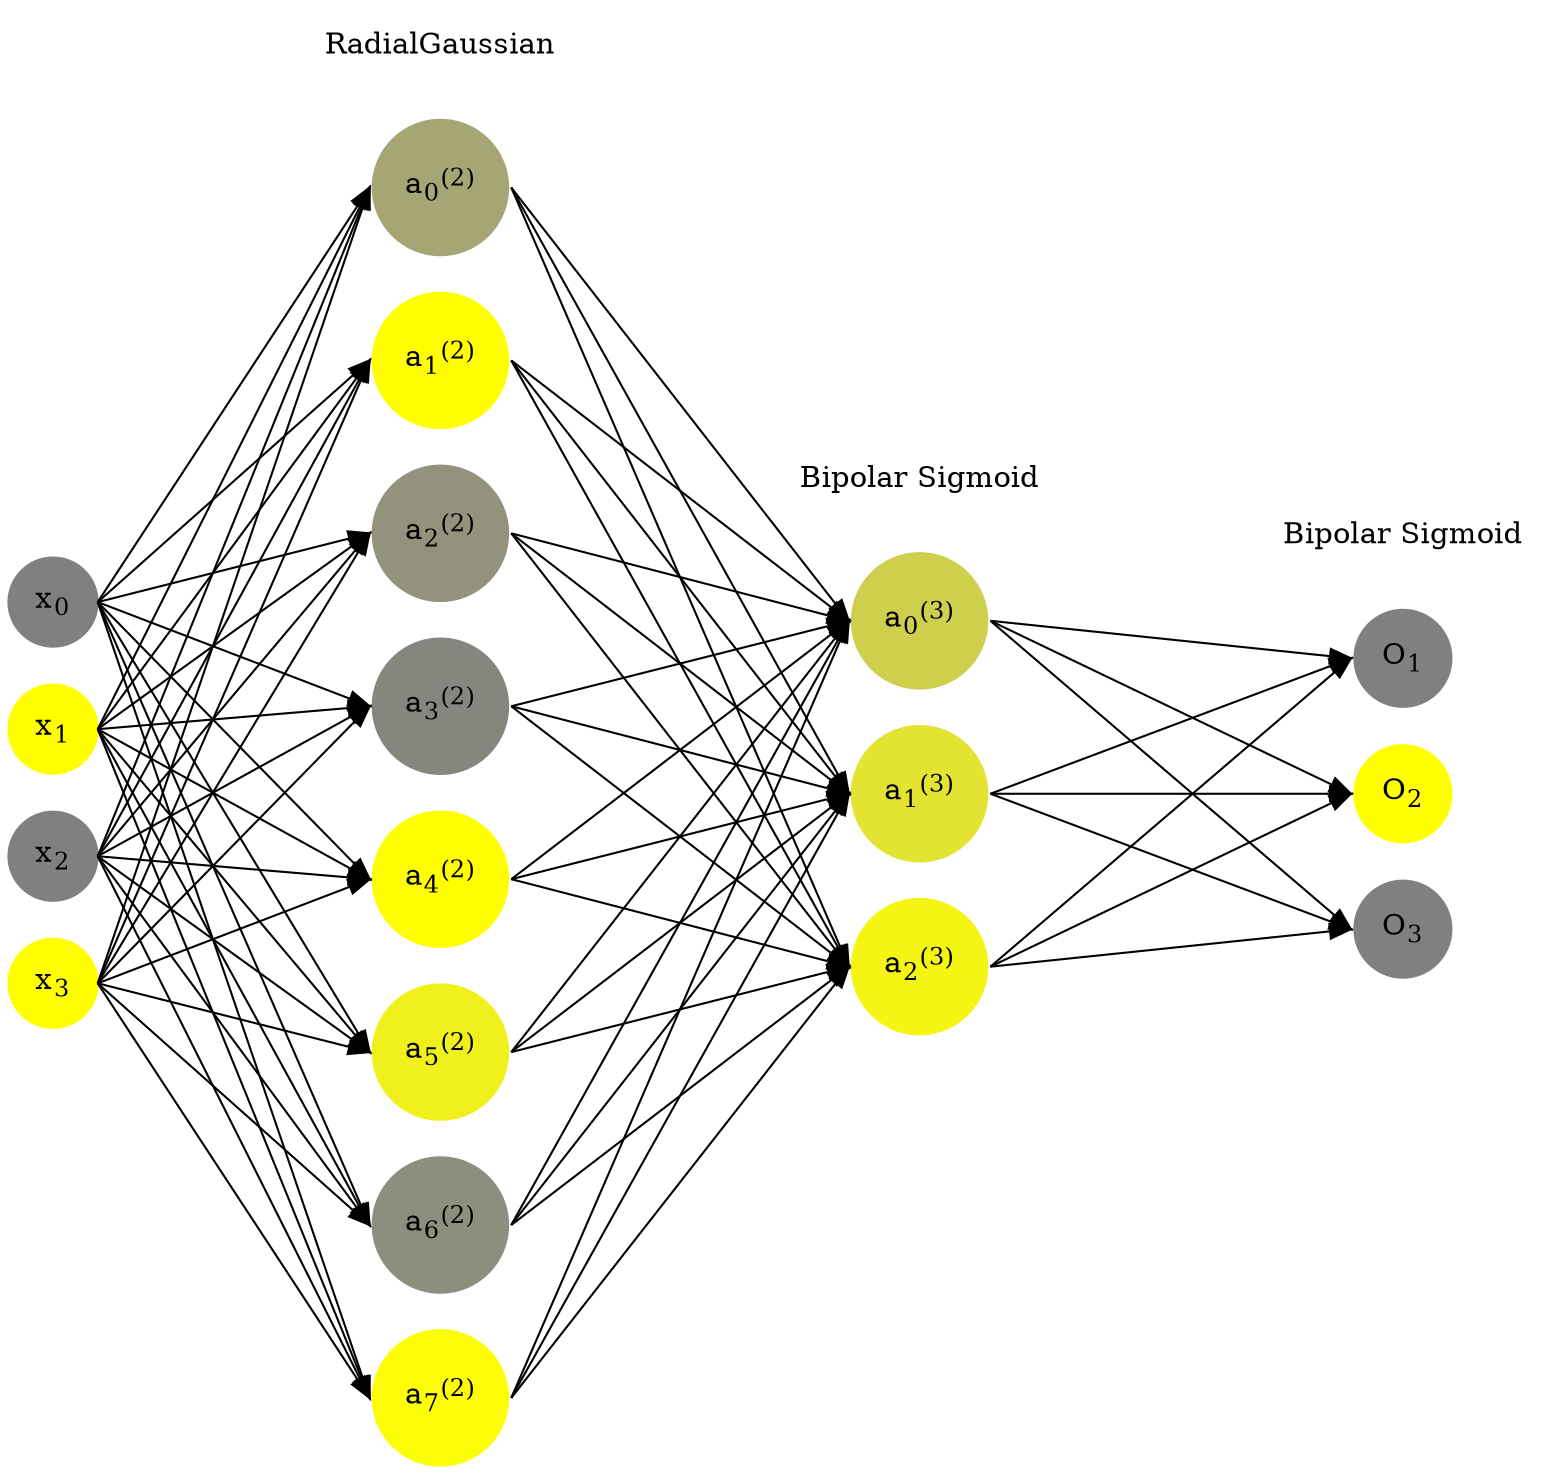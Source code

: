 digraph G {
	rankdir = LR;
	splines=false;
	edge[style=invis];
	ranksep= 1.4;
	{
	node [shape=circle, color="0.1667, 0.0, 0.5", style=filled, fillcolor="0.1667, 0.0, 0.5"];
	x0 [label=<x<sub>0</sub>>];
	}
	{
	node [shape=circle, color="0.1667, 1.0, 1.0", style=filled, fillcolor="0.1667, 1.0, 1.0"];
	x1 [label=<x<sub>1</sub>>];
	}
	{
	node [shape=circle, color="0.1667, 0.0, 0.5", style=filled, fillcolor="0.1667, 0.0, 0.5"];
	x2 [label=<x<sub>2</sub>>];
	}
	{
	node [shape=circle, color="0.1667, 1.0, 1.0", style=filled, fillcolor="0.1667, 1.0, 1.0"];
	x3 [label=<x<sub>3</sub>>];
	}
	{
	node [shape=circle, color="0.1667, 0.302553, 0.651277", style=filled, fillcolor="0.1667, 0.302553, 0.651277"];
	a02 [label=<a<sub>0</sub><sup>(2)</sup>>];
	}
	{
	node [shape=circle, color="0.1667, 0.999892, 0.999946", style=filled, fillcolor="0.1667, 0.999892, 0.999946"];
	a12 [label=<a<sub>1</sub><sup>(2)</sup>>];
	}
	{
	node [shape=circle, color="0.1667, 0.144359, 0.572180", style=filled, fillcolor="0.1667, 0.144359, 0.572180"];
	a22 [label=<a<sub>2</sub><sup>(2)</sup>>];
	}
	{
	node [shape=circle, color="0.1667, 0.047826, 0.523913", style=filled, fillcolor="0.1667, 0.047826, 0.523913"];
	a32 [label=<a<sub>3</sub><sup>(2)</sup>>];
	}
	{
	node [shape=circle, color="0.1667, 0.999988, 0.999994", style=filled, fillcolor="0.1667, 0.999988, 0.999994"];
	a42 [label=<a<sub>4</sub><sup>(2)</sup>>];
	}
	{
	node [shape=circle, color="0.1667, 0.877548, 0.938774", style=filled, fillcolor="0.1667, 0.877548, 0.938774"];
	a52 [label=<a<sub>5</sub><sup>(2)</sup>>];
	}
	{
	node [shape=circle, color="0.1667, 0.109553, 0.554776", style=filled, fillcolor="0.1667, 0.109553, 0.554776"];
	a62 [label=<a<sub>6</sub><sup>(2)</sup>>];
	}
	{
	node [shape=circle, color="0.1667, 0.978754, 0.989377", style=filled, fillcolor="0.1667, 0.978754, 0.989377"];
	a72 [label=<a<sub>7</sub><sup>(2)</sup>>];
	}
	{
	node [shape=circle, color="0.1667, 0.619668, 0.809834", style=filled, fillcolor="0.1667, 0.619668, 0.809834"];
	a03 [label=<a<sub>0</sub><sup>(3)</sup>>];
	}
	{
	node [shape=circle, color="0.1667, 0.776991, 0.888495", style=filled, fillcolor="0.1667, 0.776991, 0.888495"];
	a13 [label=<a<sub>1</sub><sup>(3)</sup>>];
	}
	{
	node [shape=circle, color="0.1667, 0.915393, 0.957697", style=filled, fillcolor="0.1667, 0.915393, 0.957697"];
	a23 [label=<a<sub>2</sub><sup>(3)</sup>>];
	}
	{
	node [shape=circle, color="0.1667, 0.0, 0.5", style=filled, fillcolor="0.1667, 0.0, 0.5"];
	O1 [label=<O<sub>1</sub>>];
	}
	{
	node [shape=circle, color="0.1667, 1.0, 1.0", style=filled, fillcolor="0.1667, 1.0, 1.0"];
	O2 [label=<O<sub>2</sub>>];
	}
	{
	node [shape=circle, color="0.1667, 0.0, 0.5", style=filled, fillcolor="0.1667, 0.0, 0.5"];
	O3 [label=<O<sub>3</sub>>];
	}
	{
	rank=same;
	x0->x1->x2->x3;
	}
	{
	rank=same;
	a02->a12->a22->a32->a42->a52->a62->a72;
	}
	{
	rank=same;
	a03->a13->a23;
	}
	{
	rank=same;
	O1->O2->O3;
	}
	l1 [shape=plaintext,label="RadialGaussian"];
	l1->a02;
	{rank=same; l1;a02};
	l2 [shape=plaintext,label="Bipolar Sigmoid"];
	l2->a03;
	{rank=same; l2;a03};
	l3 [shape=plaintext,label="Bipolar Sigmoid"];
	l3->O1;
	{rank=same; l3;O1};
edge[style=solid, tailport=e, headport=w];
	{x0;x1;x2;x3} -> {a02;a12;a22;a32;a42;a52;a62;a72};
	{a02;a12;a22;a32;a42;a52;a62;a72} -> {a03;a13;a23};
	{a03;a13;a23} -> {O1,O2,O3};
}